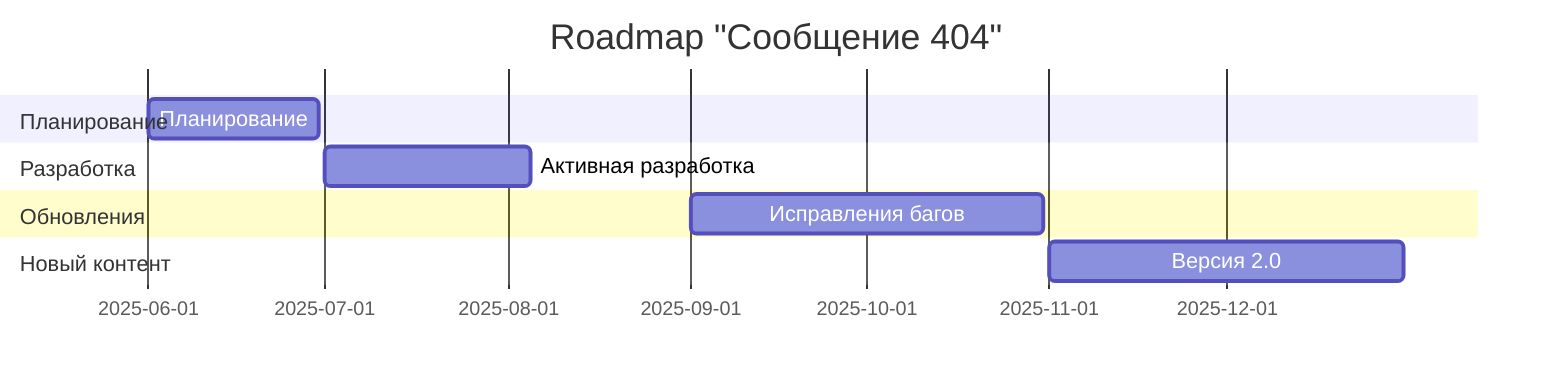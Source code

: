 %% Roadmap проекта: планирование, разработка, обновления, новый контент. Jira, CI/CD, тёмная тема.
gantt
    title Roadmap "Сообщение 404"
    dateFormat  YYYY-MM-DD
    section Планирование
    Планирование    : 2025-06-01, 2025-06-30
    section Разработка
    Активная разработка : 2025-07-01, 2025-08-05
    section Обновления
    Исправления багов : 2025-09-01, 2025-10-31
    section Новый контент
    Версия 2.0 : 2025-11-01, 2025-12-31